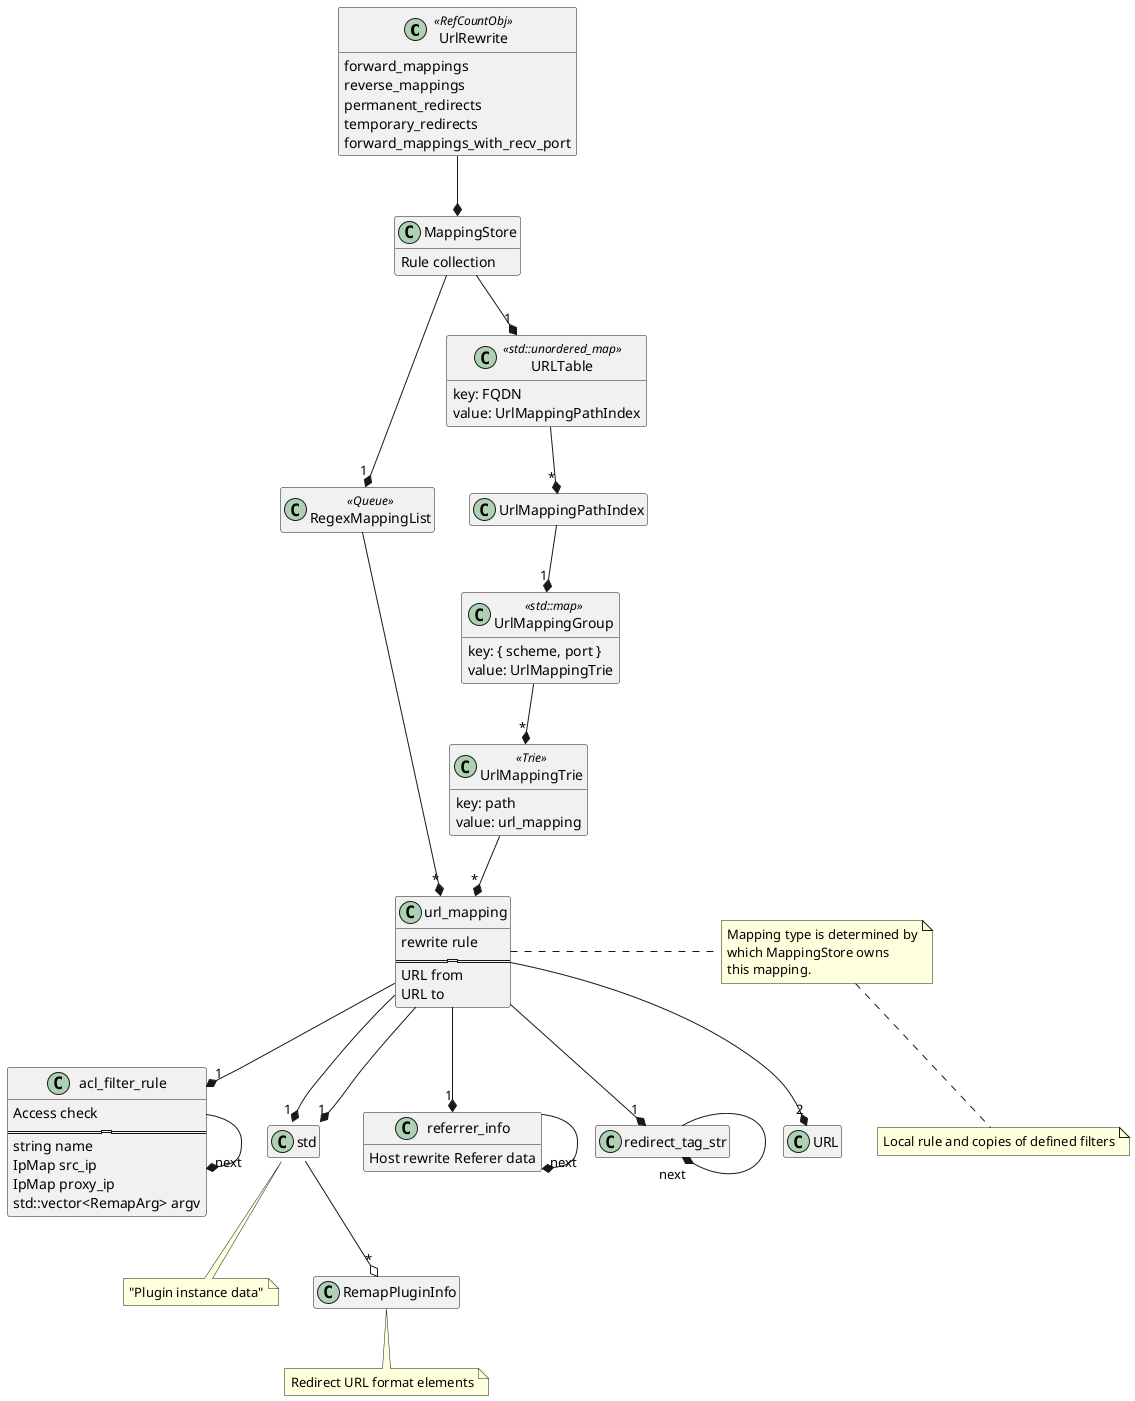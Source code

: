 ' Licensed under the Apache License, Version 2.0 (the "License");
' you may not use this file except in compliance with the License.
' You may obtain a copy of the License at http://www.apache.org/licenses/LICENSE-2.0
' Unless required by  applicable law or agreed to in writing, software distributed under the License is distributed
' on an \"AS IS\" BASIS, WITHOUT WARRANTIES OR CONDITIONS OF ANY KIND, either express or implied.
' See the License for the specific language governing permissions and limitations under the License.

@startuml

hide empty members

class UrlRewrite << RefCountObj >> {
  forward_mappings
  reverse_mappings
  permanent_redirects
  temporary_redirects
  forward_mappings_with_recv_port
}

UrlRewrite --* MappingStore

class MappingStore {
  Rule collection
}

MappingStore --* "1" RegexMappingList
MappingStore --* "1" URLTable

class URLTable <<std::unordered_map>> {
  key: FQDN
  value: UrlMappingPathIndex
}

URLTable --* "*" UrlMappingPathIndex

class acl_filter_rule {
  Access check
  ============
  string name
  IpMap src_ip
  IpMap proxy_ip
  std::vector<RemapArg> argv
}

acl_filter_rule --* "next" acl_filter_rule
' acl_filter_rule --* "*" RemapArg
' acl_filter_rule --* "2" IpMap

class url_mapping {
  rewrite rule
  ================
  URL from
  URL to
}
note right: Mapping type is determined by\nwhich MappingStore owns\nthis mapping.

url_mapping --* "1" acl_filter_rule
note bottom: Local rule and copies of defined filters

url_mapping --* "1" "std::vector<RemapPluginInfo*>"
url_mapping --* "1" "std::vector<void*>"
note bottom: "Plugin instance data"
url_mapping --* "1" referrer_info
url_mapping --* "1" redirect_tag_str
url_mapping --* "2" URL

"std::vector<RemapPluginInfo*>" --o "*" RemapPluginInfo

redirect_tag_str --* "next" redirect_tag_str
note bottom: Redirect URL format elements

class referrer_info {
  Host rewrite Referer data
}

referrer_info --* "next" referrer_info

class UrlMappingPathIndex {
}

class UrlMappingTrie << Trie >> {
  key: path
  value: url_mapping
}

class UrlMappingGroup << std::map >> {
  key: { scheme, port }
  value: UrlMappingTrie
}

UrlMappingPathIndex --* "1" UrlMappingGroup
UrlMappingGroup --* "*" UrlMappingTrie
UrlMappingTrie --* "*" url_mapping

RegexMappingList --* "*" url_mapping

class RegexMappingList << Queue >> {
}

@enduml
